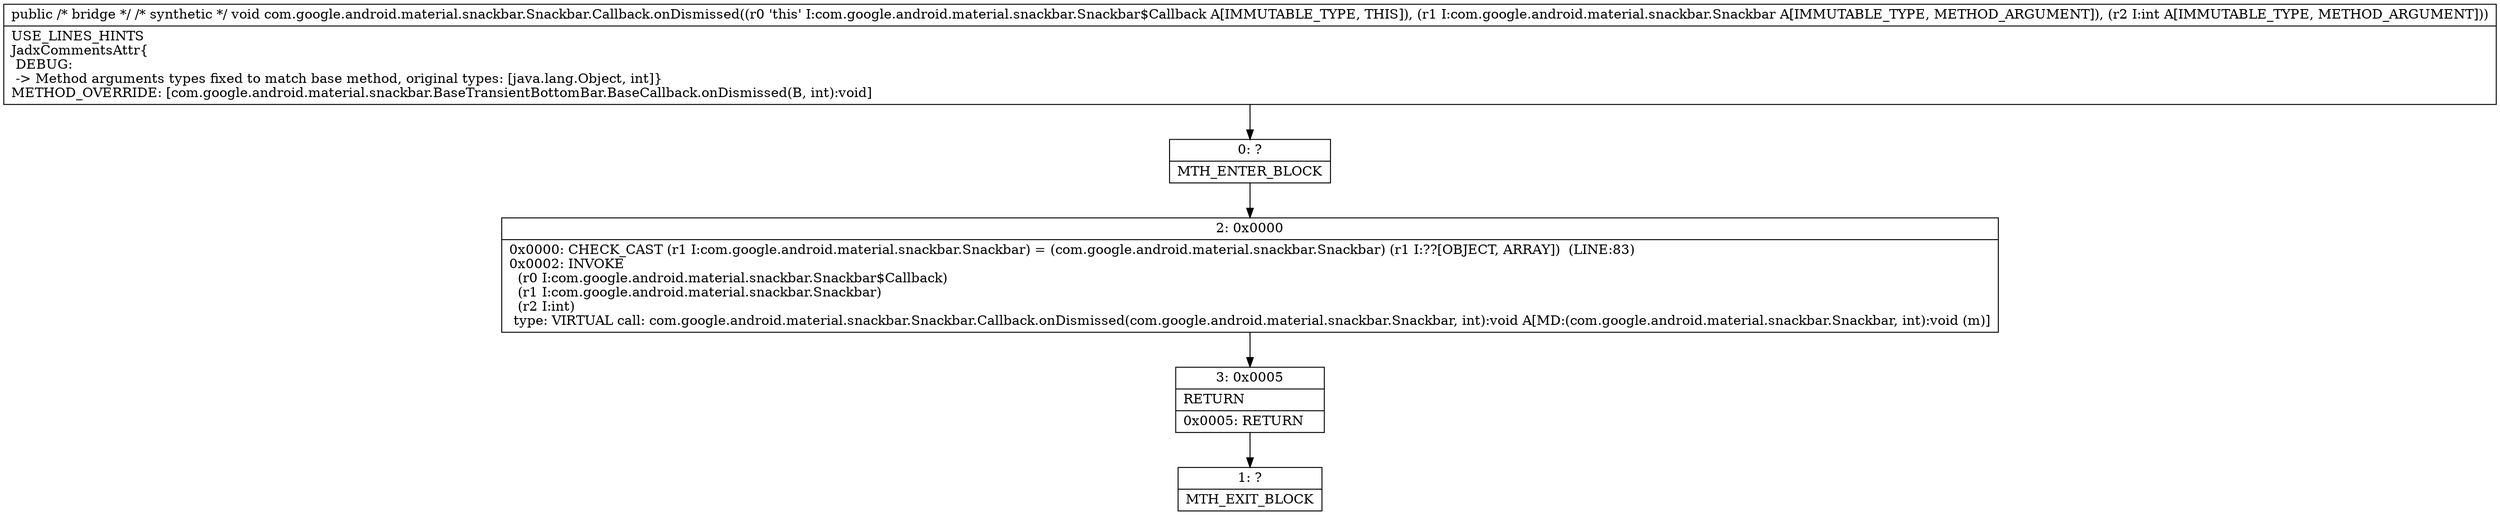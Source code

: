 digraph "CFG forcom.google.android.material.snackbar.Snackbar.Callback.onDismissed(Ljava\/lang\/Object;I)V" {
Node_0 [shape=record,label="{0\:\ ?|MTH_ENTER_BLOCK\l}"];
Node_2 [shape=record,label="{2\:\ 0x0000|0x0000: CHECK_CAST (r1 I:com.google.android.material.snackbar.Snackbar) = (com.google.android.material.snackbar.Snackbar) (r1 I:??[OBJECT, ARRAY])  (LINE:83)\l0x0002: INVOKE  \l  (r0 I:com.google.android.material.snackbar.Snackbar$Callback)\l  (r1 I:com.google.android.material.snackbar.Snackbar)\l  (r2 I:int)\l type: VIRTUAL call: com.google.android.material.snackbar.Snackbar.Callback.onDismissed(com.google.android.material.snackbar.Snackbar, int):void A[MD:(com.google.android.material.snackbar.Snackbar, int):void (m)]\l}"];
Node_3 [shape=record,label="{3\:\ 0x0005|RETURN\l|0x0005: RETURN   \l}"];
Node_1 [shape=record,label="{1\:\ ?|MTH_EXIT_BLOCK\l}"];
MethodNode[shape=record,label="{public \/* bridge *\/ \/* synthetic *\/ void com.google.android.material.snackbar.Snackbar.Callback.onDismissed((r0 'this' I:com.google.android.material.snackbar.Snackbar$Callback A[IMMUTABLE_TYPE, THIS]), (r1 I:com.google.android.material.snackbar.Snackbar A[IMMUTABLE_TYPE, METHOD_ARGUMENT]), (r2 I:int A[IMMUTABLE_TYPE, METHOD_ARGUMENT]))  | USE_LINES_HINTS\lJadxCommentsAttr\{\l DEBUG: \l \-\> Method arguments types fixed to match base method, original types: [java.lang.Object, int]\}\lMETHOD_OVERRIDE: [com.google.android.material.snackbar.BaseTransientBottomBar.BaseCallback.onDismissed(B, int):void]\l}"];
MethodNode -> Node_0;Node_0 -> Node_2;
Node_2 -> Node_3;
Node_3 -> Node_1;
}

